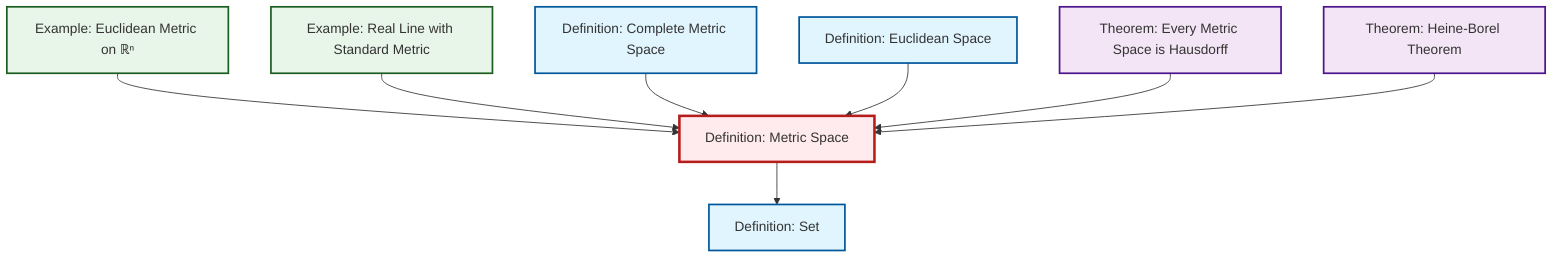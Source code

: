graph TD
    classDef definition fill:#e1f5fe,stroke:#01579b,stroke-width:2px
    classDef theorem fill:#f3e5f5,stroke:#4a148c,stroke-width:2px
    classDef axiom fill:#fff3e0,stroke:#e65100,stroke-width:2px
    classDef example fill:#e8f5e9,stroke:#1b5e20,stroke-width:2px
    classDef current fill:#ffebee,stroke:#b71c1c,stroke-width:3px
    def-complete-metric-space["Definition: Complete Metric Space"]:::definition
    ex-euclidean-metric["Example: Euclidean Metric on ℝⁿ"]:::example
    thm-heine-borel["Theorem: Heine-Borel Theorem"]:::theorem
    def-set["Definition: Set"]:::definition
    def-metric-space["Definition: Metric Space"]:::definition
    def-euclidean-space["Definition: Euclidean Space"]:::definition
    ex-real-line-metric["Example: Real Line with Standard Metric"]:::example
    thm-metric-hausdorff["Theorem: Every Metric Space is Hausdorff"]:::theorem
    def-metric-space --> def-set
    ex-euclidean-metric --> def-metric-space
    ex-real-line-metric --> def-metric-space
    def-complete-metric-space --> def-metric-space
    def-euclidean-space --> def-metric-space
    thm-metric-hausdorff --> def-metric-space
    thm-heine-borel --> def-metric-space
    class def-metric-space current